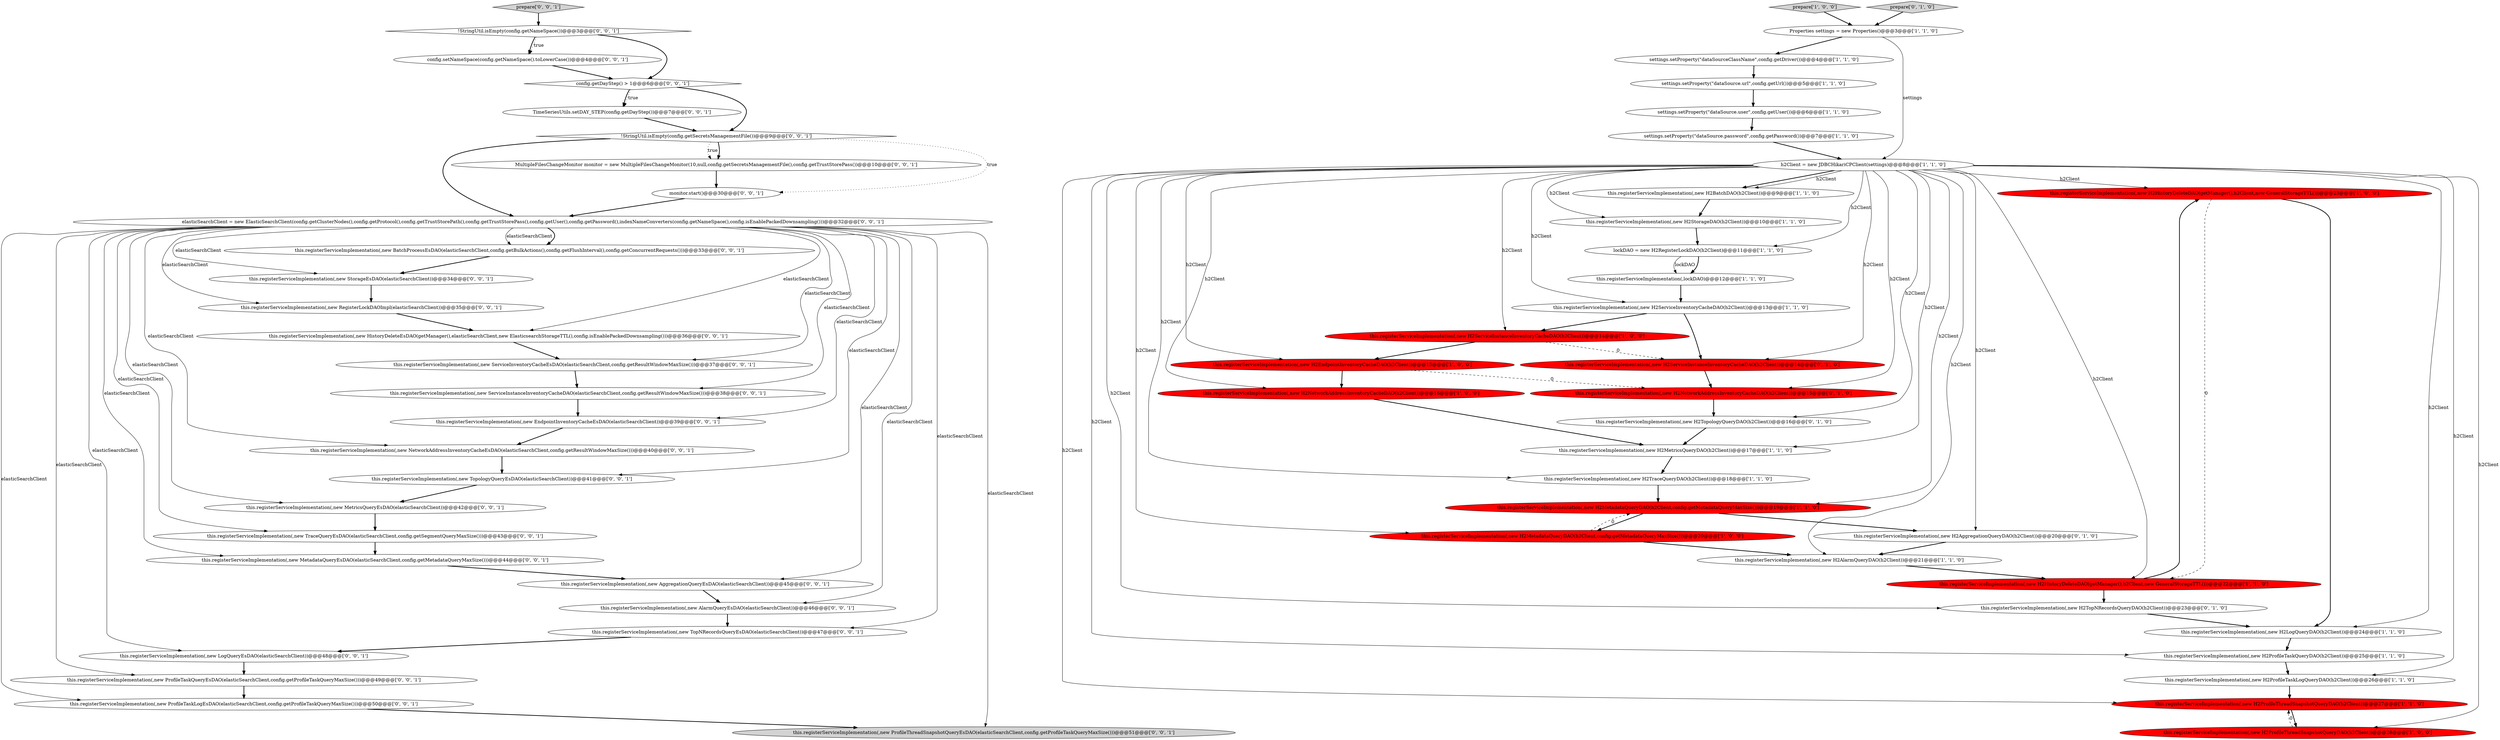 digraph {
41 [style = filled, label = "elasticSearchClient = new ElasticSearchClient(config.getClusterNodes(),config.getProtocol(),config.getTrustStorePath(),config.getTrustStorePass(),config.getUser(),config.getPassword(),indexNameConverters(config.getNameSpace(),config.isEnablePackedDownsampling()))@@@32@@@['0', '0', '1']", fillcolor = white, shape = ellipse image = "AAA0AAABBB3BBB"];
34 [style = filled, label = "this.registerServiceImplementation(,new AlarmQueryEsDAO(elasticSearchClient))@@@46@@@['0', '0', '1']", fillcolor = white, shape = ellipse image = "AAA0AAABBB3BBB"];
26 [style = filled, label = "this.registerServiceImplementation(,new H2HistoryDeleteDAO(getManager(),h2Client,new GeneralStorageTTL()))@@@23@@@['1', '0', '0']", fillcolor = red, shape = ellipse image = "AAA1AAABBB1BBB"];
29 [style = filled, label = "this.registerServiceImplementation(,new H2TopNRecordsQueryDAO(h2Client))@@@23@@@['0', '1', '0']", fillcolor = white, shape = ellipse image = "AAA0AAABBB2BBB"];
39 [style = filled, label = "this.registerServiceImplementation(,new AggregationQueryEsDAO(elasticSearchClient))@@@45@@@['0', '0', '1']", fillcolor = white, shape = ellipse image = "AAA0AAABBB3BBB"];
38 [style = filled, label = "this.registerServiceImplementation(,new MetadataQueryEsDAO(elasticSearchClient,config.getMetadataQueryMaxSize()))@@@44@@@['0', '0', '1']", fillcolor = white, shape = ellipse image = "AAA0AAABBB3BBB"];
44 [style = filled, label = "config.setNameSpace(config.getNameSpace().toLowerCase())@@@4@@@['0', '0', '1']", fillcolor = white, shape = ellipse image = "AAA0AAABBB3BBB"];
13 [style = filled, label = "prepare['1', '0', '0']", fillcolor = lightgray, shape = diamond image = "AAA0AAABBB1BBB"];
51 [style = filled, label = "this.registerServiceImplementation(,new ProfileTaskQueryEsDAO(elasticSearchClient,config.getProfileTaskQueryMaxSize()))@@@49@@@['0', '0', '1']", fillcolor = white, shape = ellipse image = "AAA0AAABBB3BBB"];
6 [style = filled, label = "this.registerServiceImplementation(,new H2LogQueryDAO(h2Client))@@@24@@@['1', '1', '0']", fillcolor = white, shape = ellipse image = "AAA0AAABBB1BBB"];
22 [style = filled, label = "this.registerServiceImplementation(,new H2MetricsQueryDAO(h2Client))@@@17@@@['1', '1', '0']", fillcolor = white, shape = ellipse image = "AAA0AAABBB1BBB"];
17 [style = filled, label = "settings.setProperty(\"dataSource.url\",config.getUrl())@@@5@@@['1', '1', '0']", fillcolor = white, shape = ellipse image = "AAA0AAABBB1BBB"];
9 [style = filled, label = "this.registerServiceImplementation(,new H2ServiceInstanceInventoryCacheDAO(h2Client))@@@14@@@['1', '0', '0']", fillcolor = red, shape = ellipse image = "AAA1AAABBB1BBB"];
58 [style = filled, label = "this.registerServiceImplementation(,new TopNRecordsQueryEsDAO(elasticSearchClient))@@@47@@@['0', '0', '1']", fillcolor = white, shape = ellipse image = "AAA0AAABBB3BBB"];
54 [style = filled, label = "this.registerServiceImplementation(,new ServiceInstanceInventoryCacheDAO(elasticSearchClient,config.getResultWindowMaxSize()))@@@38@@@['0', '0', '1']", fillcolor = white, shape = ellipse image = "AAA0AAABBB3BBB"];
60 [style = filled, label = "!StringUtil.isEmpty(config.getNameSpace())@@@3@@@['0', '0', '1']", fillcolor = white, shape = diamond image = "AAA0AAABBB3BBB"];
23 [style = filled, label = "this.registerServiceImplementation(,new H2AlarmQueryDAO(h2Client))@@@21@@@['1', '1', '0']", fillcolor = white, shape = ellipse image = "AAA0AAABBB1BBB"];
40 [style = filled, label = "this.registerServiceImplementation(,new TopologyQueryEsDAO(elasticSearchClient))@@@41@@@['0', '0', '1']", fillcolor = white, shape = ellipse image = "AAA0AAABBB3BBB"];
3 [style = filled, label = "this.registerServiceImplementation(,new H2MetadataQueryDAO(h2Client,config.getMetadataQueryMaxSize()))@@@19@@@['1', '1', '0']", fillcolor = red, shape = ellipse image = "AAA1AAABBB1BBB"];
28 [style = filled, label = "this.registerServiceImplementation(,new H2AggregationQueryDAO(h2Client))@@@20@@@['0', '1', '0']", fillcolor = white, shape = ellipse image = "AAA0AAABBB2BBB"];
31 [style = filled, label = "this.registerServiceImplementation(,new H2NetworkAddressInventoryCacheDAO(h2Client))@@@15@@@['0', '1', '0']", fillcolor = red, shape = ellipse image = "AAA1AAABBB2BBB"];
5 [style = filled, label = "this.registerServiceImplementation(,new H2StorageDAO(h2Client))@@@10@@@['1', '1', '0']", fillcolor = white, shape = ellipse image = "AAA0AAABBB1BBB"];
4 [style = filled, label = "this.registerServiceImplementation(,new H2HistoryDeleteDAO(getManager(),h2Client,new GeneralStorageTTL()))@@@22@@@['1', '1', '0']", fillcolor = red, shape = ellipse image = "AAA1AAABBB1BBB"];
12 [style = filled, label = "this.registerServiceImplementation(,new H2MetadataQueryDAO(h2Client,config.getMetadataQueryMaxSize()))@@@20@@@['1', '0', '0']", fillcolor = red, shape = ellipse image = "AAA1AAABBB1BBB"];
18 [style = filled, label = "settings.setProperty(\"dataSource.password\",config.getPassword())@@@7@@@['1', '1', '0']", fillcolor = white, shape = ellipse image = "AAA0AAABBB1BBB"];
19 [style = filled, label = "this.registerServiceImplementation(,new H2EndpointInventoryCacheDAO(h2Client))@@@15@@@['1', '0', '0']", fillcolor = red, shape = ellipse image = "AAA1AAABBB1BBB"];
16 [style = filled, label = "this.registerServiceImplementation(,new H2ProfileThreadSnapshotQueryDAO(h2Client))@@@28@@@['1', '0', '0']", fillcolor = red, shape = ellipse image = "AAA1AAABBB1BBB"];
33 [style = filled, label = "prepare['0', '0', '1']", fillcolor = lightgray, shape = diamond image = "AAA0AAABBB3BBB"];
36 [style = filled, label = "this.registerServiceImplementation(,new MetricsQueryEsDAO(elasticSearchClient))@@@42@@@['0', '0', '1']", fillcolor = white, shape = ellipse image = "AAA0AAABBB3BBB"];
37 [style = filled, label = "this.registerServiceImplementation(,new ProfileTaskLogEsDAO(elasticSearchClient,config.getProfileTaskQueryMaxSize()))@@@50@@@['0', '0', '1']", fillcolor = white, shape = ellipse image = "AAA0AAABBB3BBB"];
47 [style = filled, label = "this.registerServiceImplementation(,new LogQueryEsDAO(elasticSearchClient))@@@48@@@['0', '0', '1']", fillcolor = white, shape = ellipse image = "AAA0AAABBB3BBB"];
57 [style = filled, label = "monitor.start()@@@30@@@['0', '0', '1']", fillcolor = white, shape = ellipse image = "AAA0AAABBB3BBB"];
43 [style = filled, label = "this.registerServiceImplementation(,new StorageEsDAO(elasticSearchClient))@@@34@@@['0', '0', '1']", fillcolor = white, shape = ellipse image = "AAA0AAABBB3BBB"];
20 [style = filled, label = "this.registerServiceImplementation(,new H2BatchDAO(h2Client))@@@9@@@['1', '1', '0']", fillcolor = white, shape = ellipse image = "AAA0AAABBB1BBB"];
15 [style = filled, label = "this.registerServiceImplementation(,new H2ProfileTaskLogQueryDAO(h2Client))@@@26@@@['1', '1', '0']", fillcolor = white, shape = ellipse image = "AAA0AAABBB1BBB"];
45 [style = filled, label = "MultipleFilesChangeMonitor monitor = new MultipleFilesChangeMonitor(10,null,config.getSecretsManagementFile(),config.getTrustStorePass())@@@10@@@['0', '0', '1']", fillcolor = white, shape = ellipse image = "AAA0AAABBB3BBB"];
24 [style = filled, label = "settings.setProperty(\"dataSourceClassName\",config.getDriver())@@@4@@@['1', '1', '0']", fillcolor = white, shape = ellipse image = "AAA0AAABBB1BBB"];
0 [style = filled, label = "this.registerServiceImplementation(,lockDAO)@@@12@@@['1', '1', '0']", fillcolor = white, shape = ellipse image = "AAA0AAABBB1BBB"];
21 [style = filled, label = "Properties settings = new Properties()@@@3@@@['1', '1', '0']", fillcolor = white, shape = ellipse image = "AAA0AAABBB1BBB"];
27 [style = filled, label = "prepare['0', '1', '0']", fillcolor = lightgray, shape = diamond image = "AAA0AAABBB2BBB"];
32 [style = filled, label = "this.registerServiceImplementation(,new H2ServiceInstanceInventoryCacheDAO(h2Client))@@@14@@@['0', '1', '0']", fillcolor = red, shape = ellipse image = "AAA1AAABBB2BBB"];
56 [style = filled, label = "this.registerServiceImplementation(,new NetworkAddressInventoryCacheEsDAO(elasticSearchClient,config.getResultWindowMaxSize()))@@@40@@@['0', '0', '1']", fillcolor = white, shape = ellipse image = "AAA0AAABBB3BBB"];
30 [style = filled, label = "this.registerServiceImplementation(,new H2TopologyQueryDAO(h2Client))@@@16@@@['0', '1', '0']", fillcolor = white, shape = ellipse image = "AAA0AAABBB2BBB"];
7 [style = filled, label = "this.registerServiceImplementation(,new H2ProfileThreadSnapshotQueryDAO(h2Client))@@@27@@@['1', '1', '0']", fillcolor = red, shape = ellipse image = "AAA1AAABBB1BBB"];
1 [style = filled, label = "lockDAO = new H2RegisterLockDAO(h2Client)@@@11@@@['1', '1', '0']", fillcolor = white, shape = ellipse image = "AAA0AAABBB1BBB"];
10 [style = filled, label = "this.registerServiceImplementation(,new H2ServiceInventoryCacheDAO(h2Client))@@@13@@@['1', '1', '0']", fillcolor = white, shape = ellipse image = "AAA0AAABBB1BBB"];
25 [style = filled, label = "this.registerServiceImplementation(,new H2TraceQueryDAO(h2Client))@@@18@@@['1', '1', '0']", fillcolor = white, shape = ellipse image = "AAA0AAABBB1BBB"];
55 [style = filled, label = "this.registerServiceImplementation(,new ServiceInventoryCacheEsDAO(elasticSearchClient,config.getResultWindowMaxSize()))@@@37@@@['0', '0', '1']", fillcolor = white, shape = ellipse image = "AAA0AAABBB3BBB"];
53 [style = filled, label = "this.registerServiceImplementation(,new HistoryDeleteEsDAO(getManager(),elasticSearchClient,new ElasticsearchStorageTTL(),config.isEnablePackedDownsampling()))@@@36@@@['0', '0', '1']", fillcolor = white, shape = ellipse image = "AAA0AAABBB3BBB"];
14 [style = filled, label = "this.registerServiceImplementation(,new H2ProfileTaskQueryDAO(h2Client))@@@25@@@['1', '1', '0']", fillcolor = white, shape = ellipse image = "AAA0AAABBB1BBB"];
8 [style = filled, label = "h2Client = new JDBCHikariCPClient(settings)@@@8@@@['1', '1', '0']", fillcolor = white, shape = ellipse image = "AAA0AAABBB1BBB"];
52 [style = filled, label = "this.registerServiceImplementation(,new TraceQueryEsDAO(elasticSearchClient,config.getSegmentQueryMaxSize()))@@@43@@@['0', '0', '1']", fillcolor = white, shape = ellipse image = "AAA0AAABBB3BBB"];
49 [style = filled, label = "TimeSeriesUtils.setDAY_STEP(config.getDayStep())@@@7@@@['0', '0', '1']", fillcolor = white, shape = ellipse image = "AAA0AAABBB3BBB"];
2 [style = filled, label = "settings.setProperty(\"dataSource.user\",config.getUser())@@@6@@@['1', '1', '0']", fillcolor = white, shape = ellipse image = "AAA0AAABBB1BBB"];
48 [style = filled, label = "this.registerServiceImplementation(,new BatchProcessEsDAO(elasticSearchClient,config.getBulkActions(),config.getFlushInterval(),config.getConcurrentRequests()))@@@33@@@['0', '0', '1']", fillcolor = white, shape = ellipse image = "AAA0AAABBB3BBB"];
46 [style = filled, label = "this.registerServiceImplementation(,new EndpointInventoryCacheEsDAO(elasticSearchClient))@@@39@@@['0', '0', '1']", fillcolor = white, shape = ellipse image = "AAA0AAABBB3BBB"];
59 [style = filled, label = "this.registerServiceImplementation(,new ProfileThreadSnapshotQueryEsDAO(elasticSearchClient,config.getProfileTaskQueryMaxSize()))@@@51@@@['0', '0', '1']", fillcolor = lightgray, shape = ellipse image = "AAA0AAABBB3BBB"];
11 [style = filled, label = "this.registerServiceImplementation(,new H2NetworkAddressInventoryCacheDAO(h2Client))@@@16@@@['1', '0', '0']", fillcolor = red, shape = ellipse image = "AAA1AAABBB1BBB"];
50 [style = filled, label = "this.registerServiceImplementation(,new RegisterLockDAOImpl(elasticSearchClient))@@@35@@@['0', '0', '1']", fillcolor = white, shape = ellipse image = "AAA0AAABBB3BBB"];
35 [style = filled, label = "config.getDayStep() > 1@@@6@@@['0', '0', '1']", fillcolor = white, shape = diamond image = "AAA0AAABBB3BBB"];
42 [style = filled, label = "!StringUtil.isEmpty(config.getSecretsManagementFile())@@@9@@@['0', '0', '1']", fillcolor = white, shape = diamond image = "AAA0AAABBB3BBB"];
8->32 [style = solid, label="h2Client"];
42->41 [style = bold, label=""];
42->45 [style = bold, label=""];
44->35 [style = bold, label=""];
41->56 [style = solid, label="elasticSearchClient"];
42->57 [style = dotted, label="true"];
41->36 [style = solid, label="elasticSearchClient"];
41->43 [style = solid, label="elasticSearchClient"];
19->11 [style = bold, label=""];
10->32 [style = bold, label=""];
21->24 [style = bold, label=""];
57->41 [style = bold, label=""];
38->39 [style = bold, label=""];
34->58 [style = bold, label=""];
45->57 [style = bold, label=""];
41->37 [style = solid, label="elasticSearchClient"];
41->48 [style = bold, label=""];
29->6 [style = bold, label=""];
8->20 [style = bold, label=""];
48->43 [style = bold, label=""];
60->44 [style = dotted, label="true"];
7->16 [style = bold, label=""];
24->17 [style = bold, label=""];
31->30 [style = bold, label=""];
47->51 [style = bold, label=""];
8->26 [style = solid, label="h2Client"];
41->46 [style = solid, label="elasticSearchClient"];
41->40 [style = solid, label="elasticSearchClient"];
41->48 [style = solid, label="elasticSearchClient"];
41->51 [style = solid, label="elasticSearchClient"];
8->12 [style = solid, label="h2Client"];
22->25 [style = bold, label=""];
54->46 [style = bold, label=""];
39->34 [style = bold, label=""];
25->3 [style = bold, label=""];
8->11 [style = solid, label="h2Client"];
2->18 [style = bold, label=""];
35->49 [style = dotted, label="true"];
1->0 [style = bold, label=""];
8->20 [style = solid, label="h2Client"];
26->6 [style = bold, label=""];
21->8 [style = solid, label="settings"];
5->1 [style = bold, label=""];
8->5 [style = solid, label="h2Client"];
8->3 [style = solid, label="h2Client"];
17->2 [style = bold, label=""];
8->16 [style = solid, label="h2Client"];
14->15 [style = bold, label=""];
42->45 [style = dotted, label="true"];
56->40 [style = bold, label=""];
1->0 [style = solid, label="lockDAO"];
16->7 [style = dashed, label="0"];
41->58 [style = solid, label="elasticSearchClient"];
32->31 [style = bold, label=""];
60->44 [style = bold, label=""];
8->4 [style = solid, label="h2Client"];
46->56 [style = bold, label=""];
35->42 [style = bold, label=""];
36->52 [style = bold, label=""];
41->53 [style = solid, label="elasticSearchClient"];
41->55 [style = solid, label="elasticSearchClient"];
8->6 [style = solid, label="h2Client"];
35->49 [style = bold, label=""];
4->29 [style = bold, label=""];
3->12 [style = bold, label=""];
41->34 [style = solid, label="elasticSearchClient"];
41->59 [style = solid, label="elasticSearchClient"];
9->32 [style = dashed, label="0"];
8->31 [style = solid, label="h2Client"];
3->28 [style = bold, label=""];
8->7 [style = solid, label="h2Client"];
51->37 [style = bold, label=""];
41->54 [style = solid, label="elasticSearchClient"];
40->36 [style = bold, label=""];
28->23 [style = bold, label=""];
8->10 [style = solid, label="h2Client"];
8->22 [style = solid, label="h2Client"];
11->22 [style = bold, label=""];
9->19 [style = bold, label=""];
8->14 [style = solid, label="h2Client"];
10->9 [style = bold, label=""];
18->8 [style = bold, label=""];
27->21 [style = bold, label=""];
41->52 [style = solid, label="elasticSearchClient"];
19->31 [style = dashed, label="0"];
53->55 [style = bold, label=""];
49->42 [style = bold, label=""];
26->4 [style = dashed, label="0"];
12->3 [style = dashed, label="0"];
30->22 [style = bold, label=""];
43->50 [style = bold, label=""];
15->7 [style = bold, label=""];
33->60 [style = bold, label=""];
8->23 [style = solid, label="h2Client"];
23->4 [style = bold, label=""];
4->26 [style = bold, label=""];
52->38 [style = bold, label=""];
8->15 [style = solid, label="h2Client"];
8->19 [style = solid, label="h2Client"];
20->5 [style = bold, label=""];
6->14 [style = bold, label=""];
8->1 [style = solid, label="h2Client"];
41->47 [style = solid, label="elasticSearchClient"];
60->35 [style = bold, label=""];
41->39 [style = solid, label="elasticSearchClient"];
0->10 [style = bold, label=""];
58->47 [style = bold, label=""];
41->38 [style = solid, label="elasticSearchClient"];
8->25 [style = solid, label="h2Client"];
37->59 [style = bold, label=""];
12->23 [style = bold, label=""];
8->9 [style = solid, label="h2Client"];
55->54 [style = bold, label=""];
41->50 [style = solid, label="elasticSearchClient"];
8->28 [style = solid, label="h2Client"];
13->21 [style = bold, label=""];
8->30 [style = solid, label="h2Client"];
50->53 [style = bold, label=""];
8->29 [style = solid, label="h2Client"];
}
